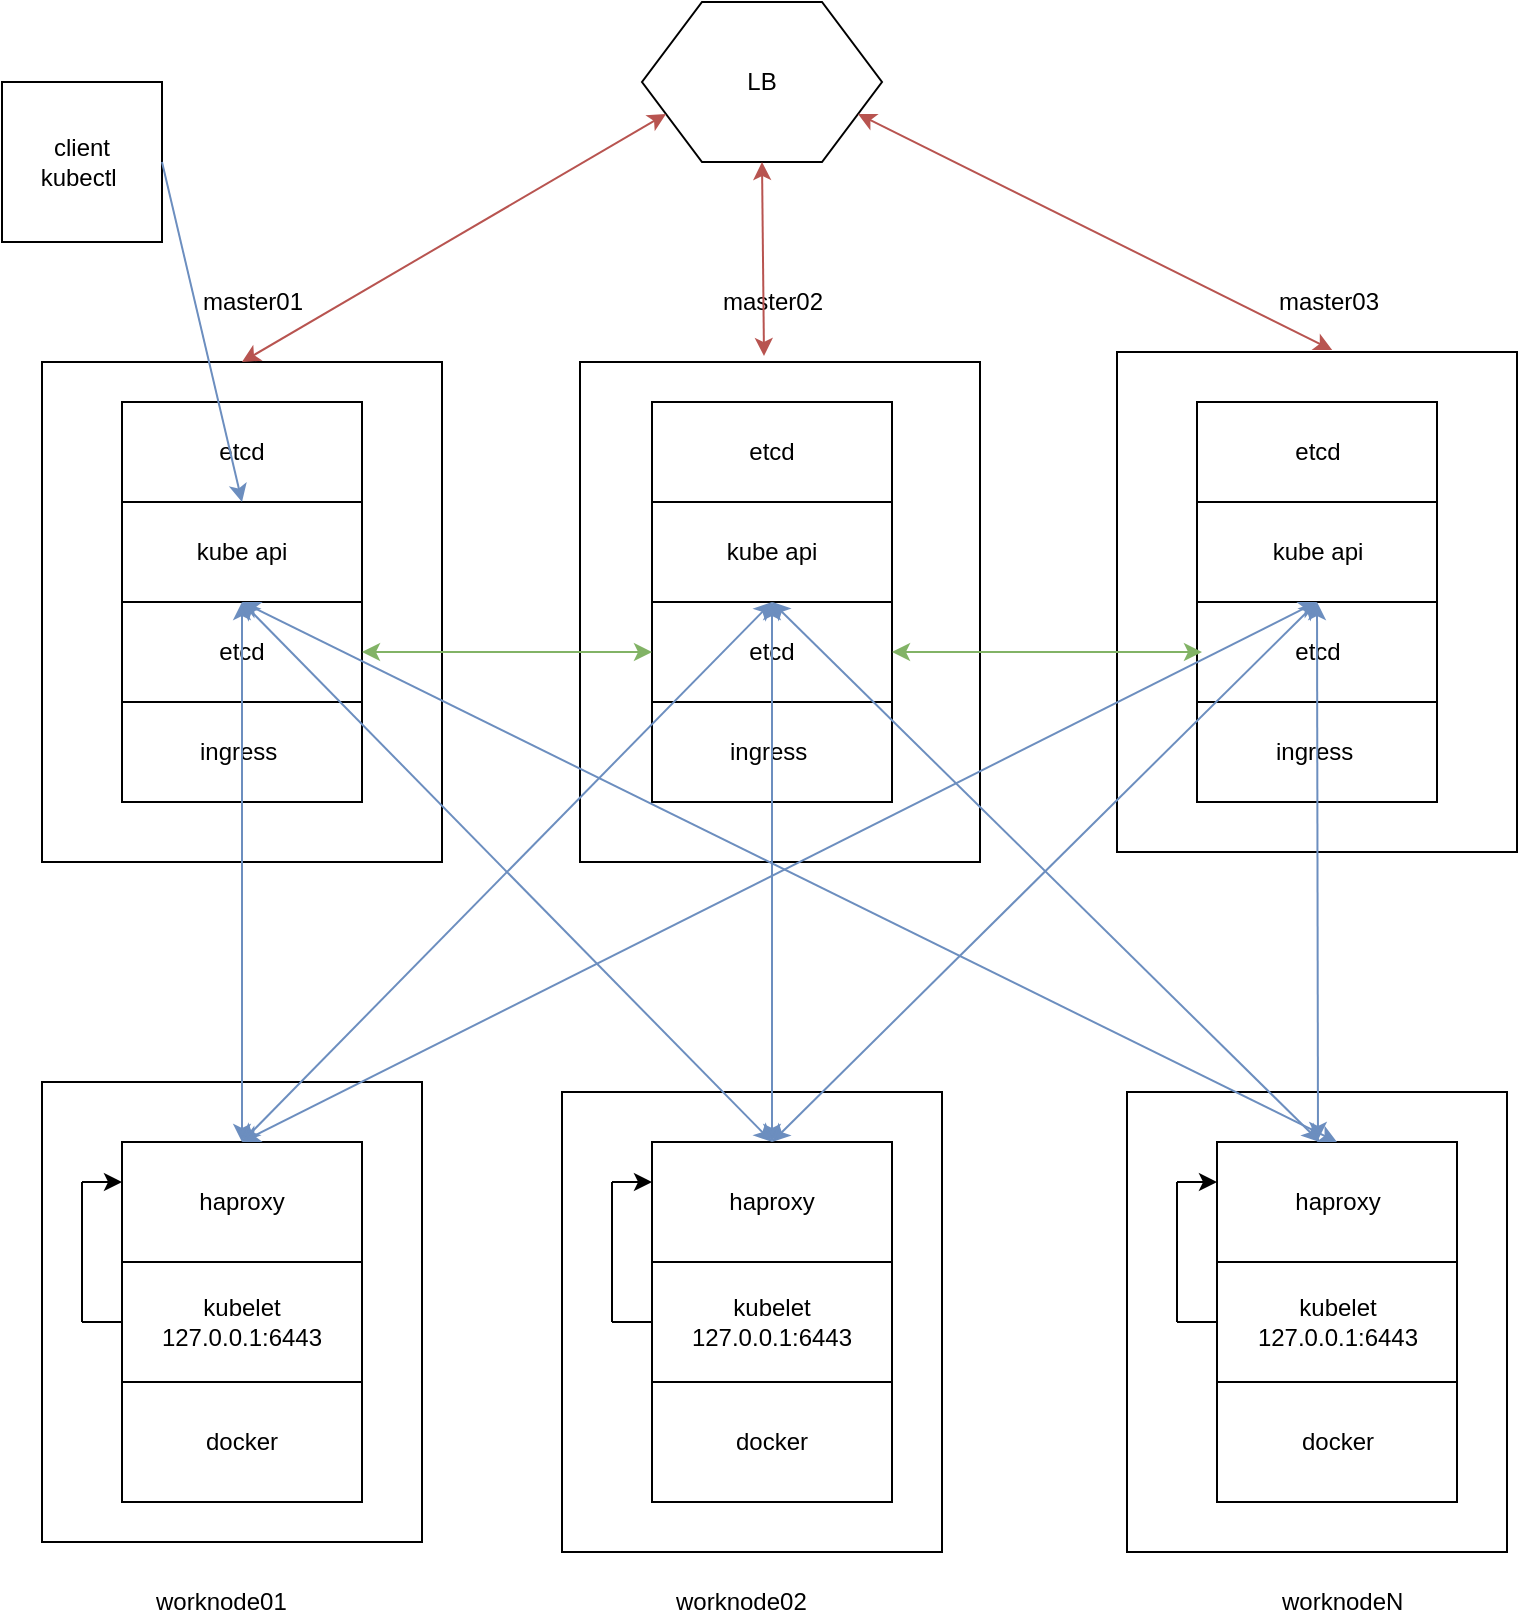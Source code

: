 <mxfile version="11.0.0" type="github"><diagram id="jUaslggGp6tuqjLEQM0f" name="Page-1"><mxGraphModel dx="1426" dy="779" grid="1" gridSize="10" guides="1" tooltips="1" connect="1" arrows="1" fold="1" page="1" pageScale="1" pageWidth="827" pageHeight="1169" math="0" shadow="0"><root><mxCell id="0"/><mxCell id="1" parent="0"/><mxCell id="l3Jz_KqZMeSHYHXTFMTB-102" value="" style="rounded=0;whiteSpace=wrap;html=1;" vertex="1" parent="1"><mxGeometry x="582.5" y="565" width="190" height="230" as="geometry"/></mxCell><mxCell id="l3Jz_KqZMeSHYHXTFMTB-101" value="" style="rounded=0;whiteSpace=wrap;html=1;" vertex="1" parent="1"><mxGeometry x="300" y="565" width="190" height="230" as="geometry"/></mxCell><mxCell id="l3Jz_KqZMeSHYHXTFMTB-100" value="" style="rounded=0;whiteSpace=wrap;html=1;" vertex="1" parent="1"><mxGeometry x="40" y="560" width="190" height="230" as="geometry"/></mxCell><mxCell id="l3Jz_KqZMeSHYHXTFMTB-62" value="" style="rounded=0;whiteSpace=wrap;html=1;" vertex="1" parent="1"><mxGeometry x="577.5" y="195" width="200" height="250" as="geometry"/></mxCell><mxCell id="l3Jz_KqZMeSHYHXTFMTB-61" value="" style="rounded=0;whiteSpace=wrap;html=1;" vertex="1" parent="1"><mxGeometry x="309" y="200" width="200" height="250" as="geometry"/></mxCell><mxCell id="l3Jz_KqZMeSHYHXTFMTB-60" value="" style="rounded=0;whiteSpace=wrap;html=1;" vertex="1" parent="1"><mxGeometry x="40" y="200" width="200" height="250" as="geometry"/></mxCell><mxCell id="l3Jz_KqZMeSHYHXTFMTB-4" value="client&lt;br&gt;kubectl&amp;nbsp;" style="whiteSpace=wrap;html=1;aspect=fixed;" vertex="1" parent="1"><mxGeometry x="20" y="60" width="80" height="80" as="geometry"/></mxCell><mxCell id="l3Jz_KqZMeSHYHXTFMTB-29" value="" style="edgeStyle=orthogonalEdgeStyle;rounded=0;orthogonalLoop=1;jettySize=auto;html=1;" edge="1" parent="1" target="l3Jz_KqZMeSHYHXTFMTB-28"><mxGeometry relative="1" as="geometry"><mxPoint x="140" y="320" as="sourcePoint"/></mxGeometry></mxCell><mxCell id="l3Jz_KqZMeSHYHXTFMTB-28" value="" style="rounded=0;whiteSpace=wrap;html=1;" vertex="1" parent="1"><mxGeometry x="80" y="320" width="120" height="50" as="geometry"/></mxCell><mxCell id="l3Jz_KqZMeSHYHXTFMTB-32" value="etcd" style="rounded=0;whiteSpace=wrap;html=1;" vertex="1" parent="1"><mxGeometry x="80" y="220" width="120" height="50" as="geometry"/></mxCell><mxCell id="l3Jz_KqZMeSHYHXTFMTB-33" value="kube api" style="rounded=0;whiteSpace=wrap;html=1;" vertex="1" parent="1"><mxGeometry x="80" y="270" width="120" height="50" as="geometry"/></mxCell><mxCell id="l3Jz_KqZMeSHYHXTFMTB-34" value="etcd" style="rounded=0;whiteSpace=wrap;html=1;" vertex="1" parent="1"><mxGeometry x="80" y="320" width="120" height="50" as="geometry"/></mxCell><mxCell id="l3Jz_KqZMeSHYHXTFMTB-35" value="master01" style="text;html=1;resizable=0;autosize=1;align=center;verticalAlign=middle;points=[];fillColor=none;strokeColor=none;rounded=0;" vertex="1" parent="1"><mxGeometry x="110" y="160" width="70" height="20" as="geometry"/></mxCell><mxCell id="l3Jz_KqZMeSHYHXTFMTB-36" value="" style="edgeStyle=orthogonalEdgeStyle;rounded=0;orthogonalLoop=1;jettySize=auto;html=1;" edge="1" parent="1" target="l3Jz_KqZMeSHYHXTFMTB-37"><mxGeometry relative="1" as="geometry"><mxPoint x="405" y="320" as="sourcePoint"/></mxGeometry></mxCell><mxCell id="l3Jz_KqZMeSHYHXTFMTB-37" value="" style="rounded=0;whiteSpace=wrap;html=1;" vertex="1" parent="1"><mxGeometry x="345" y="320" width="120" height="50" as="geometry"/></mxCell><mxCell id="l3Jz_KqZMeSHYHXTFMTB-39" value="etcd" style="rounded=0;whiteSpace=wrap;html=1;" vertex="1" parent="1"><mxGeometry x="345" y="220" width="120" height="50" as="geometry"/></mxCell><mxCell id="l3Jz_KqZMeSHYHXTFMTB-40" value="kube api" style="rounded=0;whiteSpace=wrap;html=1;" vertex="1" parent="1"><mxGeometry x="345" y="270" width="120" height="50" as="geometry"/></mxCell><mxCell id="l3Jz_KqZMeSHYHXTFMTB-41" value="etcd" style="rounded=0;whiteSpace=wrap;html=1;" vertex="1" parent="1"><mxGeometry x="345" y="320" width="120" height="50" as="geometry"/></mxCell><mxCell id="l3Jz_KqZMeSHYHXTFMTB-42" value="master02" style="text;html=1;resizable=0;autosize=1;align=center;verticalAlign=middle;points=[];fillColor=none;strokeColor=none;rounded=0;" vertex="1" parent="1"><mxGeometry x="370" y="160" width="70" height="20" as="geometry"/></mxCell><mxCell id="l3Jz_KqZMeSHYHXTFMTB-43" value="" style="edgeStyle=orthogonalEdgeStyle;rounded=0;orthogonalLoop=1;jettySize=auto;html=1;" edge="1" parent="1" target="l3Jz_KqZMeSHYHXTFMTB-44"><mxGeometry relative="1" as="geometry"><mxPoint x="677.5" y="320" as="sourcePoint"/></mxGeometry></mxCell><mxCell id="l3Jz_KqZMeSHYHXTFMTB-44" value="" style="rounded=0;whiteSpace=wrap;html=1;" vertex="1" parent="1"><mxGeometry x="617.5" y="320" width="120" height="50" as="geometry"/></mxCell><mxCell id="l3Jz_KqZMeSHYHXTFMTB-46" value="etcd" style="rounded=0;whiteSpace=wrap;html=1;" vertex="1" parent="1"><mxGeometry x="617.5" y="220" width="120" height="50" as="geometry"/></mxCell><mxCell id="l3Jz_KqZMeSHYHXTFMTB-47" value="kube api" style="rounded=0;whiteSpace=wrap;html=1;" vertex="1" parent="1"><mxGeometry x="617.5" y="270" width="120" height="50" as="geometry"/></mxCell><mxCell id="l3Jz_KqZMeSHYHXTFMTB-48" value="etcd" style="rounded=0;whiteSpace=wrap;html=1;" vertex="1" parent="1"><mxGeometry x="617.5" y="320" width="120" height="50" as="geometry"/></mxCell><mxCell id="l3Jz_KqZMeSHYHXTFMTB-49" value="master03" style="text;html=1;resizable=0;autosize=1;align=center;verticalAlign=middle;points=[];fillColor=none;strokeColor=none;rounded=0;" vertex="1" parent="1"><mxGeometry x="647.5" y="160" width="70" height="20" as="geometry"/></mxCell><mxCell id="l3Jz_KqZMeSHYHXTFMTB-50" value="LB" style="shape=hexagon;perimeter=hexagonPerimeter2;whiteSpace=wrap;html=1;" vertex="1" parent="1"><mxGeometry x="340" y="20" width="120" height="80" as="geometry"/></mxCell><mxCell id="l3Jz_KqZMeSHYHXTFMTB-51" value="" style="endArrow=classic;startArrow=classic;html=1;entryX=0;entryY=0.75;entryDx=0;entryDy=0;exitX=0.5;exitY=0;exitDx=0;exitDy=0;fillColor=#f8cecc;strokeColor=#b85450;" edge="1" parent="1" source="l3Jz_KqZMeSHYHXTFMTB-60" target="l3Jz_KqZMeSHYHXTFMTB-50"><mxGeometry width="50" height="50" relative="1" as="geometry"><mxPoint x="155" y="190" as="sourcePoint"/><mxPoint x="195" y="120" as="targetPoint"/></mxGeometry></mxCell><mxCell id="l3Jz_KqZMeSHYHXTFMTB-52" value="" style="endArrow=classic;startArrow=classic;html=1;entryX=0.5;entryY=1;entryDx=0;entryDy=0;exitX=0.46;exitY=-0.012;exitDx=0;exitDy=0;exitPerimeter=0;fillColor=#f8cecc;strokeColor=#b85450;" edge="1" parent="1" source="l3Jz_KqZMeSHYHXTFMTB-61" target="l3Jz_KqZMeSHYHXTFMTB-50"><mxGeometry width="50" height="50" relative="1" as="geometry"><mxPoint x="400" y="189" as="sourcePoint"/><mxPoint x="413" y="110" as="targetPoint"/></mxGeometry></mxCell><mxCell id="l3Jz_KqZMeSHYHXTFMTB-53" value="" style="endArrow=classic;startArrow=classic;html=1;entryX=1;entryY=0.75;entryDx=0;entryDy=0;exitX=0.538;exitY=-0.004;exitDx=0;exitDy=0;exitPerimeter=0;fillColor=#f8cecc;strokeColor=#b85450;" edge="1" parent="1" source="l3Jz_KqZMeSHYHXTFMTB-62" target="l3Jz_KqZMeSHYHXTFMTB-50"><mxGeometry width="50" height="50" relative="1" as="geometry"><mxPoint x="690" y="190" as="sourcePoint"/><mxPoint x="697.5" y="100" as="targetPoint"/></mxGeometry></mxCell><mxCell id="l3Jz_KqZMeSHYHXTFMTB-57" value="ingress&amp;nbsp;" style="rounded=0;whiteSpace=wrap;html=1;" vertex="1" parent="1"><mxGeometry x="80" y="370" width="120" height="50" as="geometry"/></mxCell><mxCell id="l3Jz_KqZMeSHYHXTFMTB-58" value="ingress&amp;nbsp;" style="rounded=0;whiteSpace=wrap;html=1;" vertex="1" parent="1"><mxGeometry x="617.5" y="370" width="120" height="50" as="geometry"/></mxCell><mxCell id="l3Jz_KqZMeSHYHXTFMTB-59" value="ingress&amp;nbsp;" style="rounded=0;whiteSpace=wrap;html=1;" vertex="1" parent="1"><mxGeometry x="345" y="370" width="120" height="50" as="geometry"/></mxCell><mxCell id="l3Jz_KqZMeSHYHXTFMTB-78" value="kubelet&lt;br&gt;127.0.0.1:6443" style="rounded=0;whiteSpace=wrap;html=1;" vertex="1" parent="1"><mxGeometry x="80" y="650" width="120" height="60" as="geometry"/></mxCell><mxCell id="l3Jz_KqZMeSHYHXTFMTB-79" value="haproxy" style="rounded=0;whiteSpace=wrap;html=1;" vertex="1" parent="1"><mxGeometry x="80" y="590" width="120" height="60" as="geometry"/></mxCell><mxCell id="l3Jz_KqZMeSHYHXTFMTB-80" value="docker" style="rounded=0;whiteSpace=wrap;html=1;" vertex="1" parent="1"><mxGeometry x="80" y="710" width="120" height="60" as="geometry"/></mxCell><mxCell id="l3Jz_KqZMeSHYHXTFMTB-85" value="" style="endArrow=none;html=1;entryX=0;entryY=0.5;entryDx=0;entryDy=0;" edge="1" parent="1" target="l3Jz_KqZMeSHYHXTFMTB-78"><mxGeometry width="50" height="50" relative="1" as="geometry"><mxPoint x="60" y="680" as="sourcePoint"/><mxPoint x="80" y="660" as="targetPoint"/></mxGeometry></mxCell><mxCell id="l3Jz_KqZMeSHYHXTFMTB-86" value="" style="endArrow=none;html=1;" edge="1" parent="1"><mxGeometry width="50" height="50" relative="1" as="geometry"><mxPoint x="60" y="680" as="sourcePoint"/><mxPoint x="60" y="610" as="targetPoint"/></mxGeometry></mxCell><mxCell id="l3Jz_KqZMeSHYHXTFMTB-87" value="" style="endArrow=classic;html=1;" edge="1" parent="1"><mxGeometry width="50" height="50" relative="1" as="geometry"><mxPoint x="60" y="610" as="sourcePoint"/><mxPoint x="80" y="610" as="targetPoint"/></mxGeometry></mxCell><mxCell id="l3Jz_KqZMeSHYHXTFMTB-88" value="kubelet&lt;br&gt;127.0.0.1:6443" style="rounded=0;whiteSpace=wrap;html=1;" vertex="1" parent="1"><mxGeometry x="345" y="650" width="120" height="60" as="geometry"/></mxCell><mxCell id="l3Jz_KqZMeSHYHXTFMTB-89" value="haproxy" style="rounded=0;whiteSpace=wrap;html=1;" vertex="1" parent="1"><mxGeometry x="345" y="590" width="120" height="60" as="geometry"/></mxCell><mxCell id="l3Jz_KqZMeSHYHXTFMTB-90" value="docker" style="rounded=0;whiteSpace=wrap;html=1;" vertex="1" parent="1"><mxGeometry x="345" y="710" width="120" height="60" as="geometry"/></mxCell><mxCell id="l3Jz_KqZMeSHYHXTFMTB-91" value="" style="endArrow=none;html=1;entryX=0;entryY=0.5;entryDx=0;entryDy=0;" edge="1" parent="1" target="l3Jz_KqZMeSHYHXTFMTB-88"><mxGeometry width="50" height="50" relative="1" as="geometry"><mxPoint x="325" y="680" as="sourcePoint"/><mxPoint x="345" y="660" as="targetPoint"/></mxGeometry></mxCell><mxCell id="l3Jz_KqZMeSHYHXTFMTB-92" value="" style="endArrow=none;html=1;" edge="1" parent="1"><mxGeometry width="50" height="50" relative="1" as="geometry"><mxPoint x="325" y="680" as="sourcePoint"/><mxPoint x="325" y="610" as="targetPoint"/></mxGeometry></mxCell><mxCell id="l3Jz_KqZMeSHYHXTFMTB-93" value="" style="endArrow=classic;html=1;" edge="1" parent="1"><mxGeometry width="50" height="50" relative="1" as="geometry"><mxPoint x="325" y="610" as="sourcePoint"/><mxPoint x="345" y="610" as="targetPoint"/></mxGeometry></mxCell><mxCell id="l3Jz_KqZMeSHYHXTFMTB-94" value="kubelet&lt;br&gt;127.0.0.1:6443" style="rounded=0;whiteSpace=wrap;html=1;" vertex="1" parent="1"><mxGeometry x="627.5" y="650" width="120" height="60" as="geometry"/></mxCell><mxCell id="l3Jz_KqZMeSHYHXTFMTB-95" value="haproxy" style="rounded=0;whiteSpace=wrap;html=1;" vertex="1" parent="1"><mxGeometry x="627.5" y="590" width="120" height="60" as="geometry"/></mxCell><mxCell id="l3Jz_KqZMeSHYHXTFMTB-96" value="docker" style="rounded=0;whiteSpace=wrap;html=1;" vertex="1" parent="1"><mxGeometry x="627.5" y="710" width="120" height="60" as="geometry"/></mxCell><mxCell id="l3Jz_KqZMeSHYHXTFMTB-97" value="" style="endArrow=none;html=1;entryX=0;entryY=0.5;entryDx=0;entryDy=0;" edge="1" parent="1" target="l3Jz_KqZMeSHYHXTFMTB-94"><mxGeometry width="50" height="50" relative="1" as="geometry"><mxPoint x="607.5" y="680" as="sourcePoint"/><mxPoint x="627.5" y="660" as="targetPoint"/></mxGeometry></mxCell><mxCell id="l3Jz_KqZMeSHYHXTFMTB-98" value="" style="endArrow=none;html=1;" edge="1" parent="1"><mxGeometry width="50" height="50" relative="1" as="geometry"><mxPoint x="607.5" y="680" as="sourcePoint"/><mxPoint x="607.5" y="610" as="targetPoint"/></mxGeometry></mxCell><mxCell id="l3Jz_KqZMeSHYHXTFMTB-99" value="" style="endArrow=classic;html=1;" edge="1" parent="1"><mxGeometry width="50" height="50" relative="1" as="geometry"><mxPoint x="607.5" y="610" as="sourcePoint"/><mxPoint x="627.5" y="610" as="targetPoint"/></mxGeometry></mxCell><mxCell id="l3Jz_KqZMeSHYHXTFMTB-103" value="" style="endArrow=classic;startArrow=classic;html=1;entryX=0.5;entryY=0;entryDx=0;entryDy=0;exitX=0.5;exitY=0;exitDx=0;exitDy=0;fillColor=#dae8fc;strokeColor=#6c8ebf;" edge="1" parent="1" source="l3Jz_KqZMeSHYHXTFMTB-79" target="l3Jz_KqZMeSHYHXTFMTB-34"><mxGeometry width="50" height="50" relative="1" as="geometry"><mxPoint x="115" y="590" as="sourcePoint"/><mxPoint x="165" y="540" as="targetPoint"/></mxGeometry></mxCell><mxCell id="l3Jz_KqZMeSHYHXTFMTB-104" value="" style="endArrow=classic;startArrow=classic;html=1;entryX=0.5;entryY=1;entryDx=0;entryDy=0;fillColor=#dae8fc;strokeColor=#6c8ebf;" edge="1" parent="1" target="l3Jz_KqZMeSHYHXTFMTB-40"><mxGeometry width="50" height="50" relative="1" as="geometry"><mxPoint x="140" y="590" as="sourcePoint"/><mxPoint x="225" y="480" as="targetPoint"/></mxGeometry></mxCell><mxCell id="l3Jz_KqZMeSHYHXTFMTB-105" value="" style="endArrow=classic;startArrow=classic;html=1;entryX=0.5;entryY=0;entryDx=0;entryDy=0;fillColor=#dae8fc;strokeColor=#6c8ebf;" edge="1" parent="1" target="l3Jz_KqZMeSHYHXTFMTB-48"><mxGeometry width="50" height="50" relative="1" as="geometry"><mxPoint x="140" y="590" as="sourcePoint"/><mxPoint x="195" y="540" as="targetPoint"/></mxGeometry></mxCell><mxCell id="l3Jz_KqZMeSHYHXTFMTB-106" value="" style="endArrow=classic;startArrow=classic;html=1;exitX=0.5;exitY=0;exitDx=0;exitDy=0;entryX=0.5;entryY=0;entryDx=0;entryDy=0;fillColor=#dae8fc;strokeColor=#6c8ebf;" edge="1" parent="1" source="l3Jz_KqZMeSHYHXTFMTB-89" target="l3Jz_KqZMeSHYHXTFMTB-34"><mxGeometry width="50" height="50" relative="1" as="geometry"><mxPoint x="380" y="590" as="sourcePoint"/><mxPoint x="430" y="540" as="targetPoint"/></mxGeometry></mxCell><mxCell id="l3Jz_KqZMeSHYHXTFMTB-107" value="" style="endArrow=classic;startArrow=classic;html=1;entryX=0.5;entryY=0;entryDx=0;entryDy=0;exitX=0.5;exitY=0;exitDx=0;exitDy=0;fillColor=#dae8fc;strokeColor=#6c8ebf;" edge="1" parent="1" source="l3Jz_KqZMeSHYHXTFMTB-89" target="l3Jz_KqZMeSHYHXTFMTB-41"><mxGeometry width="50" height="50" relative="1" as="geometry"><mxPoint x="405" y="580" as="sourcePoint"/><mxPoint x="420" y="540" as="targetPoint"/></mxGeometry></mxCell><mxCell id="l3Jz_KqZMeSHYHXTFMTB-108" value="" style="endArrow=classic;startArrow=classic;html=1;entryX=0.5;entryY=0;entryDx=0;entryDy=0;fillColor=#dae8fc;strokeColor=#6c8ebf;" edge="1" parent="1" target="l3Jz_KqZMeSHYHXTFMTB-48"><mxGeometry width="50" height="50" relative="1" as="geometry"><mxPoint x="405" y="590" as="sourcePoint"/><mxPoint x="455" y="540" as="targetPoint"/></mxGeometry></mxCell><mxCell id="l3Jz_KqZMeSHYHXTFMTB-109" value="" style="endArrow=classic;startArrow=classic;html=1;exitX=0.5;exitY=0;exitDx=0;exitDy=0;fillColor=#dae8fc;strokeColor=#6c8ebf;" edge="1" parent="1" source="l3Jz_KqZMeSHYHXTFMTB-95"><mxGeometry width="50" height="50" relative="1" as="geometry"><mxPoint x="652.5" y="590" as="sourcePoint"/><mxPoint x="140" y="320" as="targetPoint"/></mxGeometry></mxCell><mxCell id="l3Jz_KqZMeSHYHXTFMTB-110" value="" style="endArrow=classic;startArrow=classic;html=1;entryX=0.5;entryY=0;entryDx=0;entryDy=0;fillColor=#dae8fc;strokeColor=#6c8ebf;" edge="1" parent="1" target="l3Jz_KqZMeSHYHXTFMTB-48"><mxGeometry width="50" height="50" relative="1" as="geometry"><mxPoint x="678" y="589" as="sourcePoint"/><mxPoint x="707.5" y="534" as="targetPoint"/></mxGeometry></mxCell><mxCell id="l3Jz_KqZMeSHYHXTFMTB-111" value="" style="endArrow=classic;startArrow=classic;html=1;entryX=0.5;entryY=0;entryDx=0;entryDy=0;exitX=0.429;exitY=0;exitDx=0;exitDy=0;exitPerimeter=0;fillColor=#dae8fc;strokeColor=#6c8ebf;" edge="1" parent="1" source="l3Jz_KqZMeSHYHXTFMTB-95" target="l3Jz_KqZMeSHYHXTFMTB-41"><mxGeometry width="50" height="50" relative="1" as="geometry"><mxPoint x="680" y="580" as="sourcePoint"/><mxPoint x="702.5" y="540" as="targetPoint"/></mxGeometry></mxCell><mxCell id="l3Jz_KqZMeSHYHXTFMTB-112" value="" style="endArrow=classic;html=1;exitX=1;exitY=0.5;exitDx=0;exitDy=0;entryX=0.5;entryY=0;entryDx=0;entryDy=0;fillColor=#dae8fc;strokeColor=#6c8ebf;" edge="1" parent="1" source="l3Jz_KqZMeSHYHXTFMTB-4" target="l3Jz_KqZMeSHYHXTFMTB-33"><mxGeometry width="50" height="50" relative="1" as="geometry"><mxPoint x="150" y="125" as="sourcePoint"/><mxPoint x="200" y="75" as="targetPoint"/></mxGeometry></mxCell><mxCell id="l3Jz_KqZMeSHYHXTFMTB-113" value="" style="endArrow=classic;startArrow=classic;html=1;entryX=0;entryY=0.5;entryDx=0;entryDy=0;exitX=1;exitY=0.5;exitDx=0;exitDy=0;fillColor=#d5e8d4;strokeColor=#82b366;" edge="1" parent="1" source="l3Jz_KqZMeSHYHXTFMTB-34" target="l3Jz_KqZMeSHYHXTFMTB-41"><mxGeometry width="50" height="50" relative="1" as="geometry"><mxPoint x="200" y="350" as="sourcePoint"/><mxPoint x="290" y="310" as="targetPoint"/></mxGeometry></mxCell><mxCell id="l3Jz_KqZMeSHYHXTFMTB-114" value="" style="endArrow=classic;startArrow=classic;html=1;exitX=1;exitY=0.5;exitDx=0;exitDy=0;fillColor=#d5e8d4;strokeColor=#82b366;" edge="1" parent="1" source="l3Jz_KqZMeSHYHXTFMTB-41"><mxGeometry width="50" height="50" relative="1" as="geometry"><mxPoint x="484" y="360" as="sourcePoint"/><mxPoint x="620" y="345" as="targetPoint"/></mxGeometry></mxCell><mxCell id="l3Jz_KqZMeSHYHXTFMTB-116" value="worknode01" style="text;html=1;resizable=0;points=[];autosize=1;align=left;verticalAlign=top;spacingTop=-4;" vertex="1" parent="1"><mxGeometry x="95" y="810" width="80" height="20" as="geometry"/></mxCell><mxCell id="l3Jz_KqZMeSHYHXTFMTB-119" value="worknode02" style="text;html=1;resizable=0;points=[];autosize=1;align=left;verticalAlign=top;spacingTop=-4;" vertex="1" parent="1"><mxGeometry x="355" y="810" width="80" height="20" as="geometry"/></mxCell><mxCell id="l3Jz_KqZMeSHYHXTFMTB-120" value="worknodeN" style="text;html=1;resizable=0;points=[];autosize=1;align=left;verticalAlign=top;spacingTop=-4;" vertex="1" parent="1"><mxGeometry x="657.5" y="810" width="80" height="20" as="geometry"/></mxCell></root></mxGraphModel></diagram></mxfile>
